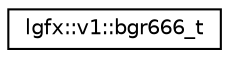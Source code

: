 digraph "Graphical Class Hierarchy"
{
 // LATEX_PDF_SIZE
  edge [fontname="Helvetica",fontsize="10",labelfontname="Helvetica",labelfontsize="10"];
  node [fontname="Helvetica",fontsize="10",shape=record];
  rankdir="LR";
  Node0 [label="lgfx::v1::bgr666_t",height=0.2,width=0.4,color="black", fillcolor="white", style="filled",URL="$d6/dc1/structlgfx_1_1v1_1_1bgr666__t.html",tooltip=" "];
}
